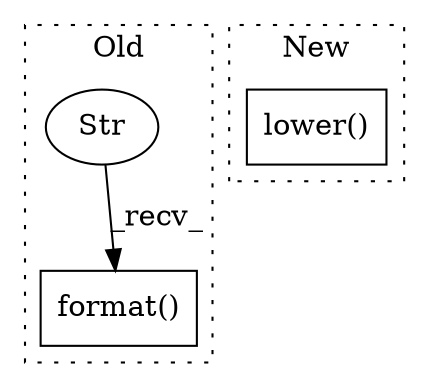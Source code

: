 digraph G {
subgraph cluster0 {
1 [label="format()" a="75" s="3493,3686" l="57,15" shape="box"];
3 [label="Str" a="66" s="3493" l="32" shape="ellipse"];
label = "Old";
style="dotted";
}
subgraph cluster1 {
2 [label="lower()" a="75" s="3524" l="18" shape="box"];
label = "New";
style="dotted";
}
3 -> 1 [label="_recv_"];
}